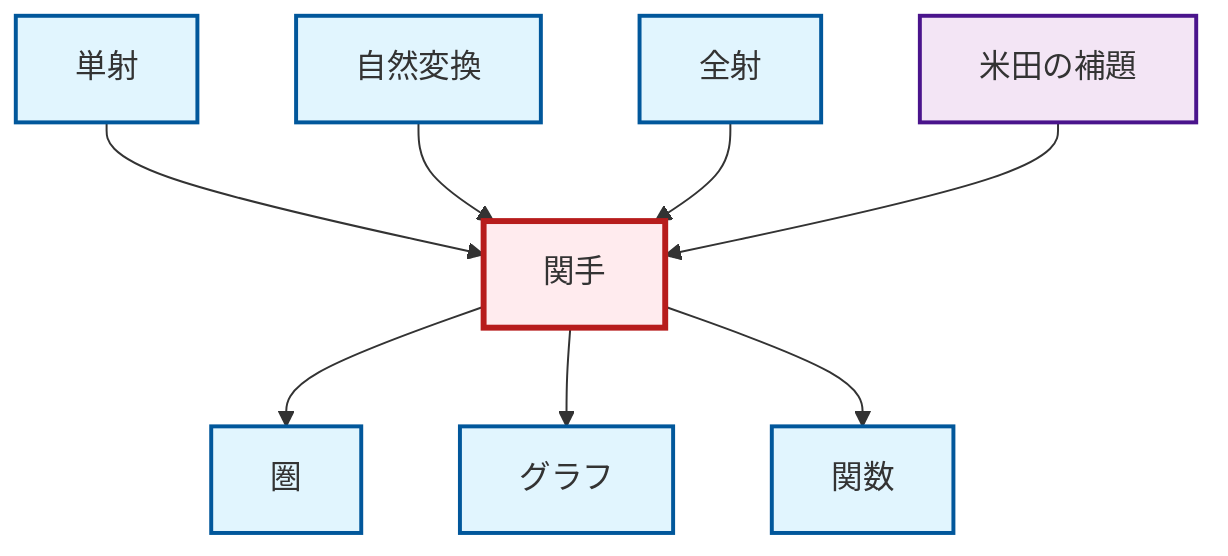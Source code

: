 graph TD
    classDef definition fill:#e1f5fe,stroke:#01579b,stroke-width:2px
    classDef theorem fill:#f3e5f5,stroke:#4a148c,stroke-width:2px
    classDef axiom fill:#fff3e0,stroke:#e65100,stroke-width:2px
    classDef example fill:#e8f5e9,stroke:#1b5e20,stroke-width:2px
    classDef current fill:#ffebee,stroke:#b71c1c,stroke-width:3px
    def-graph["グラフ"]:::definition
    def-functor["関手"]:::definition
    def-natural-transformation["自然変換"]:::definition
    def-function["関数"]:::definition
    def-monomorphism["単射"]:::definition
    def-category["圏"]:::definition
    def-epimorphism["全射"]:::definition
    thm-yoneda["米田の補題"]:::theorem
    def-functor --> def-category
    def-monomorphism --> def-functor
    def-functor --> def-graph
    def-functor --> def-function
    def-natural-transformation --> def-functor
    def-epimorphism --> def-functor
    thm-yoneda --> def-functor
    class def-functor current